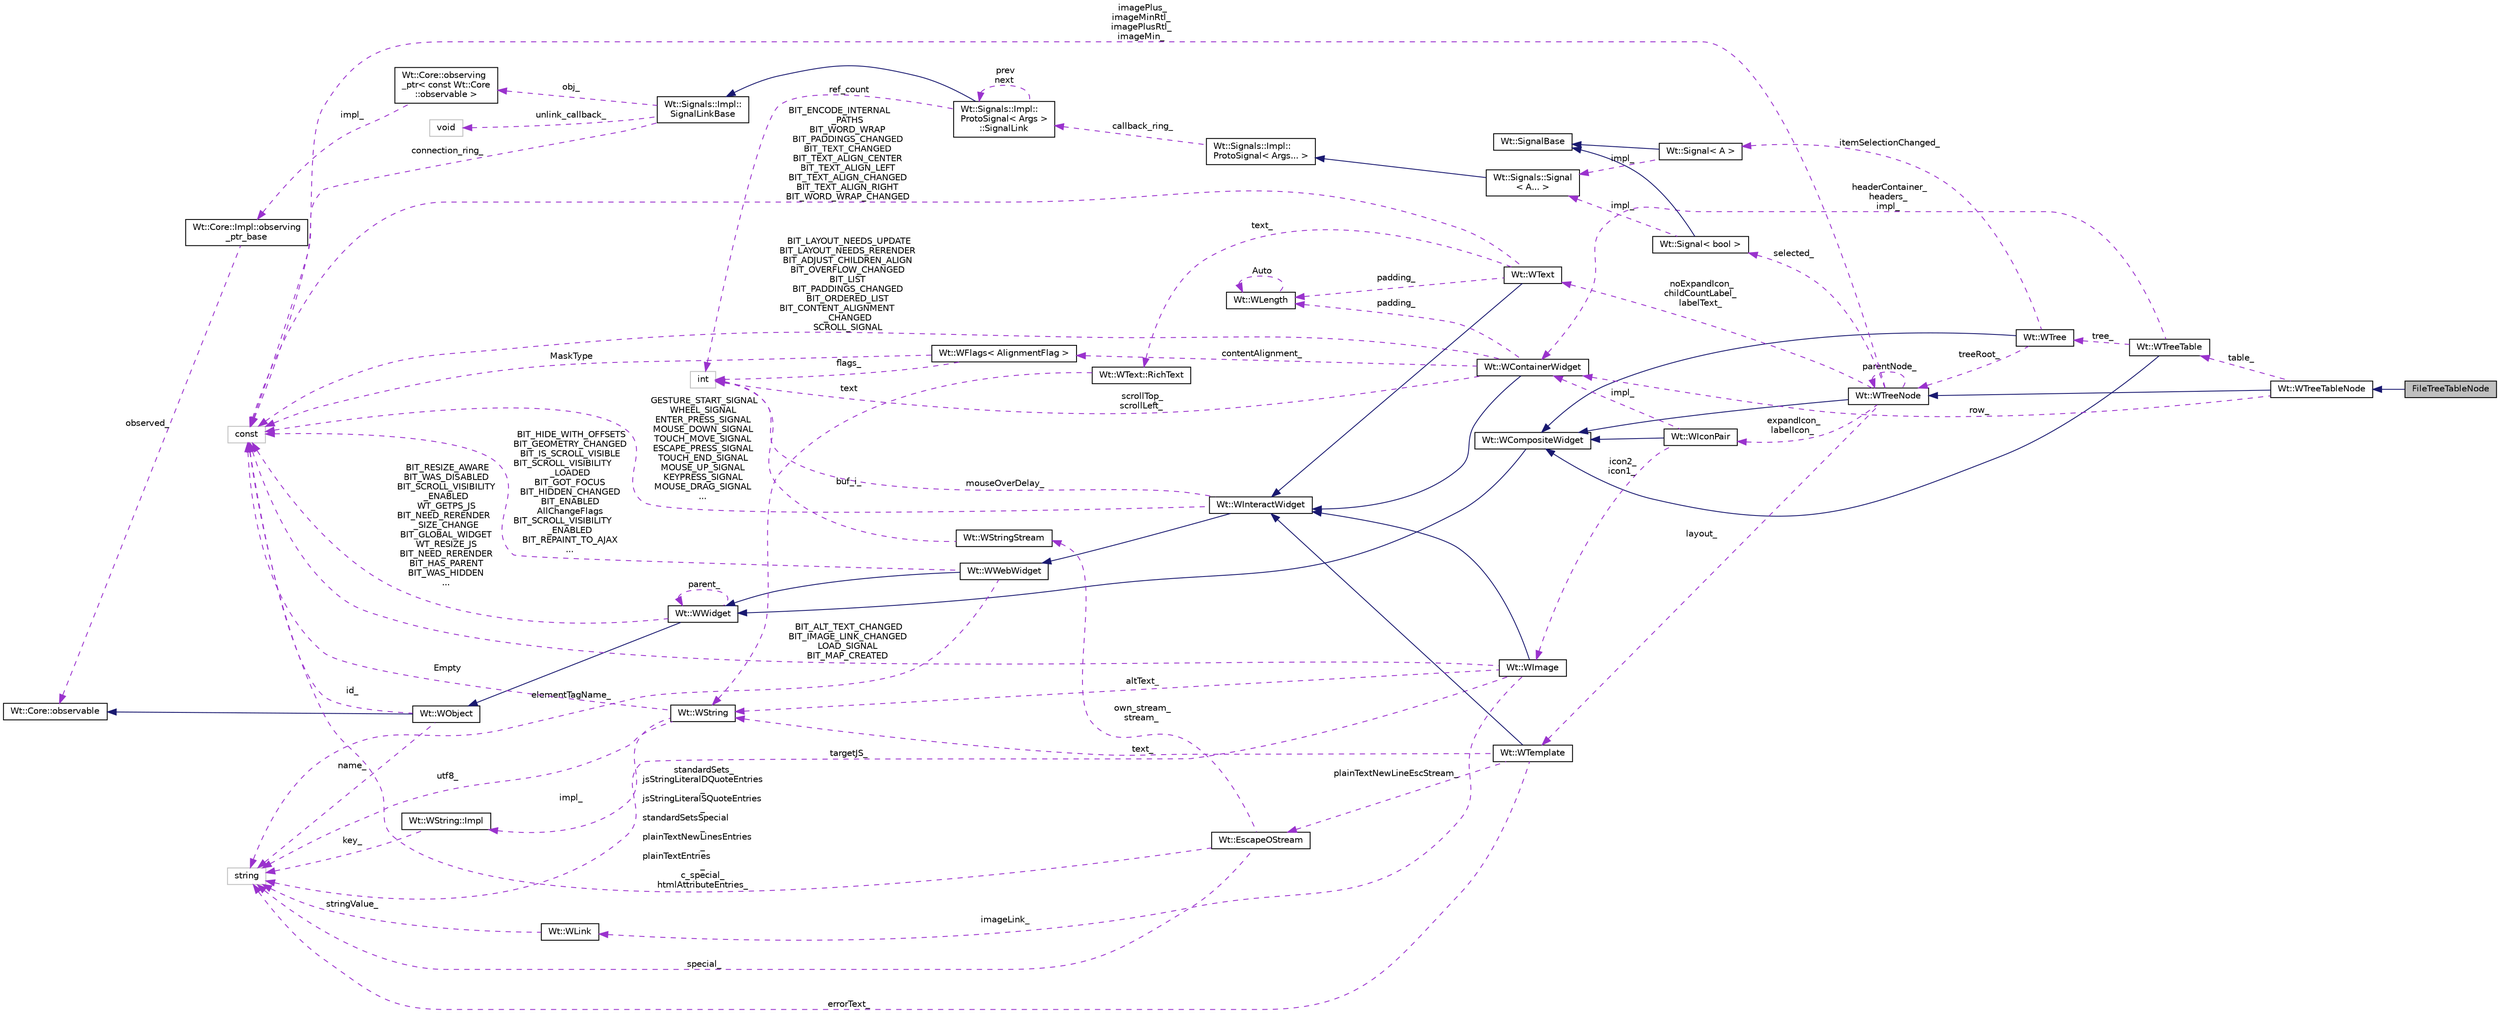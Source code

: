digraph "FileTreeTableNode"
{
 // LATEX_PDF_SIZE
  edge [fontname="Helvetica",fontsize="10",labelfontname="Helvetica",labelfontsize="10"];
  node [fontname="Helvetica",fontsize="10",shape=record];
  rankdir="LR";
  Node1 [label="FileTreeTableNode",height=0.2,width=0.4,color="black", fillcolor="grey75", style="filled", fontcolor="black",tooltip="A single node in a file tree table."];
  Node2 -> Node1 [dir="back",color="midnightblue",fontsize="10",style="solid"];
  Node2 [label="Wt::WTreeTableNode",height=0.2,width=0.4,color="black", fillcolor="white", style="filled",URL="$classWt_1_1WTreeTableNode.html",tooltip="A specialized tree node which allows additional data to be associated with each node."];
  Node3 -> Node2 [dir="back",color="midnightblue",fontsize="10",style="solid"];
  Node3 [label="Wt::WTreeNode",height=0.2,width=0.4,color="black", fillcolor="white", style="filled",URL="$classWt_1_1WTreeNode.html",tooltip="A single node in a tree."];
  Node4 -> Node3 [dir="back",color="midnightblue",fontsize="10",style="solid"];
  Node4 [label="Wt::WCompositeWidget",height=0.2,width=0.4,color="black", fillcolor="white", style="filled",URL="$classWt_1_1WCompositeWidget.html",tooltip="A widget that hides the implementation of composite widgets."];
  Node5 -> Node4 [dir="back",color="midnightblue",fontsize="10",style="solid"];
  Node5 [label="Wt::WWidget",height=0.2,width=0.4,color="black", fillcolor="white", style="filled",URL="$classWt_1_1WWidget.html",tooltip="The abstract base class for a user-interface component."];
  Node6 -> Node5 [dir="back",color="midnightblue",fontsize="10",style="solid"];
  Node6 [label="Wt::WObject",height=0.2,width=0.4,color="black", fillcolor="white", style="filled",URL="$classWt_1_1WObject.html",tooltip="A base class for objects that participate in the signal/slot system."];
  Node7 -> Node6 [dir="back",color="midnightblue",fontsize="10",style="solid"];
  Node7 [label="Wt::Core::observable",height=0.2,width=0.4,color="black", fillcolor="white", style="filled",URL="$classWt_1_1Core_1_1observable.html",tooltip="A base class for objects whose life-time can be tracked."];
  Node8 -> Node6 [dir="back",color="darkorchid3",fontsize="10",style="dashed",label=" name_" ];
  Node8 [label="string",height=0.2,width=0.4,color="grey75", fillcolor="white", style="filled",tooltip=" "];
  Node9 -> Node6 [dir="back",color="darkorchid3",fontsize="10",style="dashed",label=" id_" ];
  Node9 [label="const",height=0.2,width=0.4,color="grey75", fillcolor="white", style="filled",tooltip=" "];
  Node5 -> Node5 [dir="back",color="darkorchid3",fontsize="10",style="dashed",label=" parent_" ];
  Node9 -> Node5 [dir="back",color="darkorchid3",fontsize="10",style="dashed",label=" BIT_RESIZE_AWARE\nBIT_WAS_DISABLED\nBIT_SCROLL_VISIBILITY\l_ENABLED\nWT_GETPS_JS\nBIT_NEED_RERENDER\l_SIZE_CHANGE\nBIT_GLOBAL_WIDGET\nWT_RESIZE_JS\nBIT_NEED_RERENDER\nBIT_HAS_PARENT\nBIT_WAS_HIDDEN\n..." ];
  Node10 -> Node3 [dir="back",color="darkorchid3",fontsize="10",style="dashed",label=" layout_" ];
  Node10 [label="Wt::WTemplate",height=0.2,width=0.4,color="black", fillcolor="white", style="filled",URL="$classWt_1_1WTemplate.html",tooltip="A widget that renders an XHTML template."];
  Node11 -> Node10 [dir="back",color="midnightblue",fontsize="10",style="solid"];
  Node11 [label="Wt::WInteractWidget",height=0.2,width=0.4,color="black", fillcolor="white", style="filled",URL="$classWt_1_1WInteractWidget.html",tooltip="An abstract widget that can receive user-interface interaction."];
  Node12 -> Node11 [dir="back",color="midnightblue",fontsize="10",style="solid"];
  Node12 [label="Wt::WWebWidget",height=0.2,width=0.4,color="black", fillcolor="white", style="filled",URL="$classWt_1_1WWebWidget.html",tooltip="A base class for widgets with an HTML counterpart."];
  Node5 -> Node12 [dir="back",color="midnightblue",fontsize="10",style="solid"];
  Node8 -> Node12 [dir="back",color="darkorchid3",fontsize="10",style="dashed",label=" elementTagName_" ];
  Node9 -> Node12 [dir="back",color="darkorchid3",fontsize="10",style="dashed",label=" BIT_HIDE_WITH_OFFSETS\nBIT_GEOMETRY_CHANGED\nBIT_IS_SCROLL_VISIBLE\nBIT_SCROLL_VISIBILITY\l_LOADED\nBIT_GOT_FOCUS\nBIT_HIDDEN_CHANGED\nBIT_ENABLED\nAllChangeFlags\nBIT_SCROLL_VISIBILITY\l_ENABLED\nBIT_REPAINT_TO_AJAX\n..." ];
  Node13 -> Node11 [dir="back",color="darkorchid3",fontsize="10",style="dashed",label=" mouseOverDelay_" ];
  Node13 [label="int",height=0.2,width=0.4,color="grey75", fillcolor="white", style="filled",tooltip=" "];
  Node9 -> Node11 [dir="back",color="darkorchid3",fontsize="10",style="dashed",label=" GESTURE_START_SIGNAL\nWHEEL_SIGNAL\nENTER_PRESS_SIGNAL\nMOUSE_DOWN_SIGNAL\nTOUCH_MOVE_SIGNAL\nESCAPE_PRESS_SIGNAL\nTOUCH_END_SIGNAL\nMOUSE_UP_SIGNAL\nKEYPRESS_SIGNAL\nMOUSE_DRAG_SIGNAL\n..." ];
  Node14 -> Node10 [dir="back",color="darkorchid3",fontsize="10",style="dashed",label=" text_" ];
  Node14 [label="Wt::WString",height=0.2,width=0.4,color="black", fillcolor="white", style="filled",URL="$classWt_1_1WString.html",tooltip="A value class which describes a locale-aware unicode string."];
  Node15 -> Node14 [dir="back",color="darkorchid3",fontsize="10",style="dashed",label=" impl_" ];
  Node15 [label="Wt::WString::Impl",height=0.2,width=0.4,color="black", fillcolor="white", style="filled",URL="$structWt_1_1WString_1_1Impl.html",tooltip=" "];
  Node8 -> Node15 [dir="back",color="darkorchid3",fontsize="10",style="dashed",label=" key_" ];
  Node8 -> Node14 [dir="back",color="darkorchid3",fontsize="10",style="dashed",label=" utf8_" ];
  Node9 -> Node14 [dir="back",color="darkorchid3",fontsize="10",style="dashed",label=" Empty" ];
  Node16 -> Node10 [dir="back",color="darkorchid3",fontsize="10",style="dashed",label=" plainTextNewLineEscStream_" ];
  Node16 [label="Wt::EscapeOStream",height=0.2,width=0.4,color="black", fillcolor="white", style="filled",URL="$classWt_1_1EscapeOStream.html",tooltip=" "];
  Node8 -> Node16 [dir="back",color="darkorchid3",fontsize="10",style="dashed",label=" special_" ];
  Node17 -> Node16 [dir="back",color="darkorchid3",fontsize="10",style="dashed",label=" own_stream_\nstream_" ];
  Node17 [label="Wt::WStringStream",height=0.2,width=0.4,color="black", fillcolor="white", style="filled",URL="$classWt_1_1WStringStream.html",tooltip=" "];
  Node13 -> Node17 [dir="back",color="darkorchid3",fontsize="10",style="dashed",label=" buf_i_" ];
  Node9 -> Node16 [dir="back",color="darkorchid3",fontsize="10",style="dashed",label=" standardSets_\njsStringLiteralDQuoteEntries\l_\njsStringLiteralSQuoteEntries\l_\nstandardSetsSpecial\l_\nplainTextNewLinesEntries\l_\nplainTextEntries\l_\nc_special_\nhtmlAttributeEntries_" ];
  Node8 -> Node10 [dir="back",color="darkorchid3",fontsize="10",style="dashed",label=" errorText_" ];
  Node18 -> Node3 [dir="back",color="darkorchid3",fontsize="10",style="dashed",label=" noExpandIcon_\nchildCountLabel_\nlabelText_" ];
  Node18 [label="Wt::WText",height=0.2,width=0.4,color="black", fillcolor="white", style="filled",URL="$classWt_1_1WText.html",tooltip="A widget that renders (XHTML) text."];
  Node11 -> Node18 [dir="back",color="midnightblue",fontsize="10",style="solid"];
  Node19 -> Node18 [dir="back",color="darkorchid3",fontsize="10",style="dashed",label=" text_" ];
  Node19 [label="Wt::WText::RichText",height=0.2,width=0.4,color="black", fillcolor="white", style="filled",URL="$structWt_1_1WText_1_1RichText.html",tooltip=" "];
  Node14 -> Node19 [dir="back",color="darkorchid3",fontsize="10",style="dashed",label=" text" ];
  Node20 -> Node18 [dir="back",color="darkorchid3",fontsize="10",style="dashed",label=" padding_" ];
  Node20 [label="Wt::WLength",height=0.2,width=0.4,color="black", fillcolor="white", style="filled",URL="$classWt_1_1WLength.html",tooltip="A value class that describes a CSS length."];
  Node20 -> Node20 [dir="back",color="darkorchid3",fontsize="10",style="dashed",label=" Auto" ];
  Node9 -> Node18 [dir="back",color="darkorchid3",fontsize="10",style="dashed",label=" BIT_ENCODE_INTERNAL\l_PATHS\nBIT_WORD_WRAP\nBIT_PADDINGS_CHANGED\nBIT_TEXT_CHANGED\nBIT_TEXT_ALIGN_CENTER\nBIT_TEXT_ALIGN_LEFT\nBIT_TEXT_ALIGN_CHANGED\nBIT_TEXT_ALIGN_RIGHT\nBIT_WORD_WRAP_CHANGED" ];
  Node9 -> Node3 [dir="back",color="darkorchid3",fontsize="10",style="dashed",label=" imagePlus_\nimageMinRtl_\nimagePlusRtl_\nimageMin_" ];
  Node3 -> Node3 [dir="back",color="darkorchid3",fontsize="10",style="dashed",label=" parentNode_" ];
  Node21 -> Node3 [dir="back",color="darkorchid3",fontsize="10",style="dashed",label=" expandIcon_\nlabelIcon_" ];
  Node21 [label="Wt::WIconPair",height=0.2,width=0.4,color="black", fillcolor="white", style="filled",URL="$classWt_1_1WIconPair.html",tooltip="A widget that shows one of two icons depending on its state."];
  Node4 -> Node21 [dir="back",color="midnightblue",fontsize="10",style="solid"];
  Node22 -> Node21 [dir="back",color="darkorchid3",fontsize="10",style="dashed",label=" impl_" ];
  Node22 [label="Wt::WContainerWidget",height=0.2,width=0.4,color="black", fillcolor="white", style="filled",URL="$classWt_1_1WContainerWidget.html",tooltip="A widget that holds and manages child widgets."];
  Node11 -> Node22 [dir="back",color="midnightblue",fontsize="10",style="solid"];
  Node13 -> Node22 [dir="back",color="darkorchid3",fontsize="10",style="dashed",label=" scrollTop_\nscrollLeft_" ];
  Node23 -> Node22 [dir="back",color="darkorchid3",fontsize="10",style="dashed",label=" contentAlignment_" ];
  Node23 [label="Wt::WFlags\< AlignmentFlag \>",height=0.2,width=0.4,color="black", fillcolor="white", style="filled",URL="$classWt_1_1WFlags.html",tooltip=" "];
  Node13 -> Node23 [dir="back",color="darkorchid3",fontsize="10",style="dashed",label=" flags_" ];
  Node9 -> Node23 [dir="back",color="darkorchid3",fontsize="10",style="dashed",label=" MaskType" ];
  Node20 -> Node22 [dir="back",color="darkorchid3",fontsize="10",style="dashed",label=" padding_" ];
  Node9 -> Node22 [dir="back",color="darkorchid3",fontsize="10",style="dashed",label=" BIT_LAYOUT_NEEDS_UPDATE\nBIT_LAYOUT_NEEDS_RERENDER\nBIT_ADJUST_CHILDREN_ALIGN\nBIT_OVERFLOW_CHANGED\nBIT_LIST\nBIT_PADDINGS_CHANGED\nBIT_ORDERED_LIST\nBIT_CONTENT_ALIGNMENT\l_CHANGED\nSCROLL_SIGNAL" ];
  Node24 -> Node21 [dir="back",color="darkorchid3",fontsize="10",style="dashed",label=" icon2_\nicon1_" ];
  Node24 [label="Wt::WImage",height=0.2,width=0.4,color="black", fillcolor="white", style="filled",URL="$classWt_1_1WImage.html",tooltip="A widget that displays an image."];
  Node11 -> Node24 [dir="back",color="midnightblue",fontsize="10",style="solid"];
  Node14 -> Node24 [dir="back",color="darkorchid3",fontsize="10",style="dashed",label=" altText_" ];
  Node8 -> Node24 [dir="back",color="darkorchid3",fontsize="10",style="dashed",label=" targetJS_" ];
  Node25 -> Node24 [dir="back",color="darkorchid3",fontsize="10",style="dashed",label=" imageLink_" ];
  Node25 [label="Wt::WLink",height=0.2,width=0.4,color="black", fillcolor="white", style="filled",URL="$classWt_1_1WLink.html",tooltip="A value class that defines a hyperlink target."];
  Node8 -> Node25 [dir="back",color="darkorchid3",fontsize="10",style="dashed",label=" stringValue_" ];
  Node9 -> Node24 [dir="back",color="darkorchid3",fontsize="10",style="dashed",label=" BIT_ALT_TEXT_CHANGED\nBIT_IMAGE_LINK_CHANGED\nLOAD_SIGNAL\nBIT_MAP_CREATED" ];
  Node26 -> Node3 [dir="back",color="darkorchid3",fontsize="10",style="dashed",label=" selected_" ];
  Node26 [label="Wt::Signal\< bool \>",height=0.2,width=0.4,color="black", fillcolor="white", style="filled",URL="$classWt_1_1Signal.html",tooltip=" "];
  Node27 -> Node26 [dir="back",color="midnightblue",fontsize="10",style="solid"];
  Node27 [label="Wt::SignalBase",height=0.2,width=0.4,color="black", fillcolor="white", style="filled",URL="$classWt_1_1SignalBase.html",tooltip="Abstract base class of a signal."];
  Node28 -> Node26 [dir="back",color="darkorchid3",fontsize="10",style="dashed",label=" impl_" ];
  Node28 [label="Wt::Signals::Signal\l\< A... \>",height=0.2,width=0.4,color="black", fillcolor="white", style="filled",URL="$structWt_1_1Signals_1_1Signal.html",tooltip=" "];
  Node29 -> Node28 [dir="back",color="midnightblue",fontsize="10",style="solid"];
  Node29 [label="Wt::Signals::Impl::\lProtoSignal\< Args... \>",height=0.2,width=0.4,color="black", fillcolor="white", style="filled",URL="$classWt_1_1Signals_1_1Impl_1_1ProtoSignal.html",tooltip=" "];
  Node30 -> Node29 [dir="back",color="darkorchid3",fontsize="10",style="dashed",label=" callback_ring_" ];
  Node30 [label="Wt::Signals::Impl::\lProtoSignal\< Args \>\l::SignalLink",height=0.2,width=0.4,color="black", fillcolor="white", style="filled",URL="$structWt_1_1Signals_1_1Impl_1_1ProtoSignal_1_1SignalLink.html",tooltip=" "];
  Node31 -> Node30 [dir="back",color="midnightblue",fontsize="10",style="solid"];
  Node31 [label="Wt::Signals::Impl::\lSignalLinkBase",height=0.2,width=0.4,color="black", fillcolor="white", style="filled",URL="$classWt_1_1Signals_1_1Impl_1_1SignalLinkBase.html",tooltip=" "];
  Node32 -> Node31 [dir="back",color="darkorchid3",fontsize="10",style="dashed",label=" unlink_callback_" ];
  Node32 [label="void",height=0.2,width=0.4,color="grey75", fillcolor="white", style="filled",tooltip=" "];
  Node33 -> Node31 [dir="back",color="darkorchid3",fontsize="10",style="dashed",label=" obj_" ];
  Node33 [label="Wt::Core::observing\l_ptr\< const Wt::Core\l::observable \>",height=0.2,width=0.4,color="black", fillcolor="white", style="filled",URL="$classWt_1_1Core_1_1observing__ptr.html",tooltip=" "];
  Node34 -> Node33 [dir="back",color="darkorchid3",fontsize="10",style="dashed",label=" impl_" ];
  Node34 [label="Wt::Core::Impl::observing\l_ptr_base",height=0.2,width=0.4,color="black", fillcolor="white", style="filled",URL="$structWt_1_1Core_1_1Impl_1_1observing__ptr__base.html",tooltip=" "];
  Node7 -> Node34 [dir="back",color="darkorchid3",fontsize="10",style="dashed",label=" observed_" ];
  Node9 -> Node31 [dir="back",color="darkorchid3",fontsize="10",style="dashed",label=" connection_ring_" ];
  Node13 -> Node30 [dir="back",color="darkorchid3",fontsize="10",style="dashed",label=" ref_count" ];
  Node30 -> Node30 [dir="back",color="darkorchid3",fontsize="10",style="dashed",label=" prev\nnext" ];
  Node22 -> Node2 [dir="back",color="darkorchid3",fontsize="10",style="dashed",label=" row_" ];
  Node35 -> Node2 [dir="back",color="darkorchid3",fontsize="10",style="dashed",label=" table_" ];
  Node35 [label="Wt::WTreeTable",height=0.2,width=0.4,color="black", fillcolor="white", style="filled",URL="$classWt_1_1WTreeTable.html",tooltip="A table with a navigatable tree in the first column."];
  Node4 -> Node35 [dir="back",color="midnightblue",fontsize="10",style="solid"];
  Node22 -> Node35 [dir="back",color="darkorchid3",fontsize="10",style="dashed",label=" headerContainer_\nheaders_\nimpl_" ];
  Node36 -> Node35 [dir="back",color="darkorchid3",fontsize="10",style="dashed",label=" tree_" ];
  Node36 [label="Wt::WTree",height=0.2,width=0.4,color="black", fillcolor="white", style="filled",URL="$classWt_1_1WTree.html",tooltip="A widget that represents a navigatable tree."];
  Node4 -> Node36 [dir="back",color="midnightblue",fontsize="10",style="solid"];
  Node37 -> Node36 [dir="back",color="darkorchid3",fontsize="10",style="dashed",label=" itemSelectionChanged_" ];
  Node37 [label="Wt::Signal\< A \>",height=0.2,width=0.4,color="black", fillcolor="white", style="filled",URL="$classWt_1_1Signal.html",tooltip="A signal that propagates events to listeners."];
  Node27 -> Node37 [dir="back",color="midnightblue",fontsize="10",style="solid"];
  Node28 -> Node37 [dir="back",color="darkorchid3",fontsize="10",style="dashed",label=" impl_" ];
  Node3 -> Node36 [dir="back",color="darkorchid3",fontsize="10",style="dashed",label=" treeRoot_" ];
}
